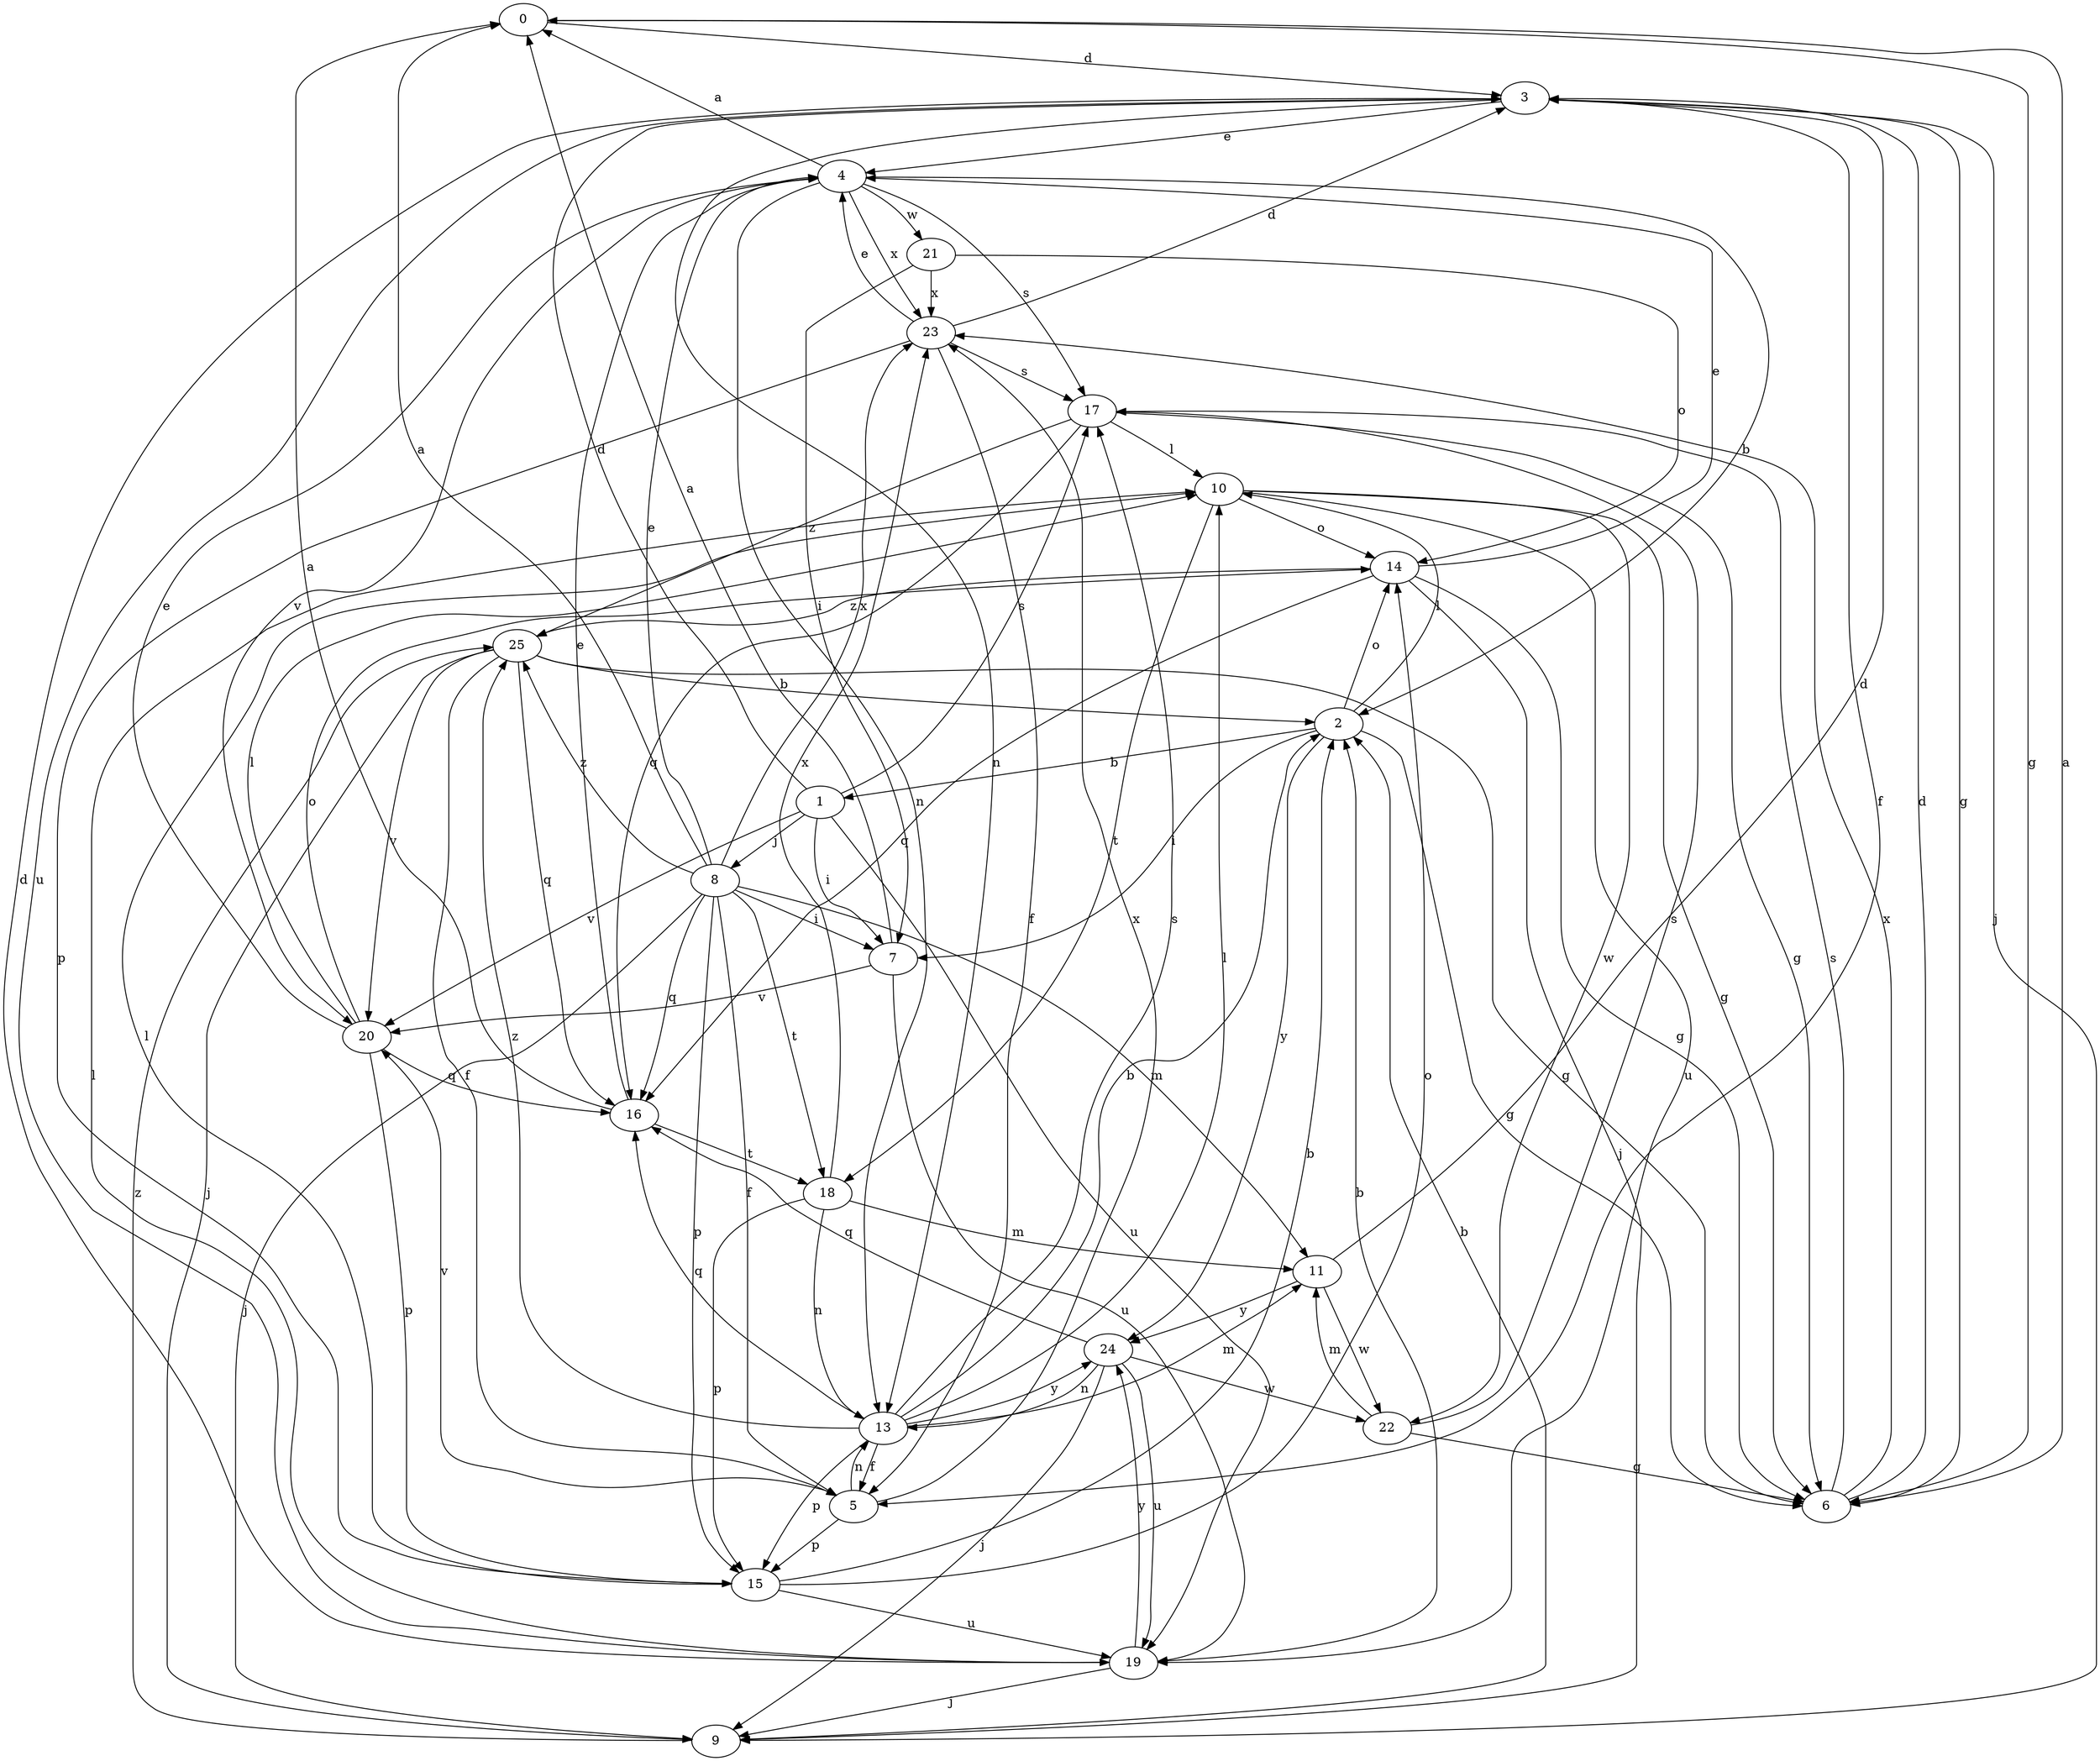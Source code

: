 strict digraph  {
0;
1;
2;
3;
4;
5;
6;
7;
8;
9;
10;
11;
13;
14;
15;
16;
17;
18;
19;
20;
21;
22;
23;
24;
25;
0 -> 3  [label=d];
0 -> 6  [label=g];
1 -> 3  [label=d];
1 -> 7  [label=i];
1 -> 8  [label=j];
1 -> 17  [label=s];
1 -> 19  [label=u];
1 -> 20  [label=v];
2 -> 1  [label=b];
2 -> 6  [label=g];
2 -> 7  [label=i];
2 -> 10  [label=l];
2 -> 14  [label=o];
2 -> 24  [label=y];
3 -> 4  [label=e];
3 -> 5  [label=f];
3 -> 6  [label=g];
3 -> 9  [label=j];
3 -> 13  [label=n];
3 -> 19  [label=u];
4 -> 0  [label=a];
4 -> 2  [label=b];
4 -> 13  [label=n];
4 -> 17  [label=s];
4 -> 20  [label=v];
4 -> 21  [label=w];
4 -> 23  [label=x];
5 -> 13  [label=n];
5 -> 15  [label=p];
5 -> 20  [label=v];
5 -> 23  [label=x];
6 -> 0  [label=a];
6 -> 3  [label=d];
6 -> 17  [label=s];
6 -> 23  [label=x];
7 -> 0  [label=a];
7 -> 19  [label=u];
7 -> 20  [label=v];
8 -> 0  [label=a];
8 -> 4  [label=e];
8 -> 5  [label=f];
8 -> 7  [label=i];
8 -> 9  [label=j];
8 -> 11  [label=m];
8 -> 15  [label=p];
8 -> 16  [label=q];
8 -> 18  [label=t];
8 -> 23  [label=x];
8 -> 25  [label=z];
9 -> 2  [label=b];
9 -> 25  [label=z];
10 -> 6  [label=g];
10 -> 14  [label=o];
10 -> 18  [label=t];
10 -> 19  [label=u];
10 -> 22  [label=w];
11 -> 3  [label=d];
11 -> 22  [label=w];
11 -> 24  [label=y];
13 -> 2  [label=b];
13 -> 5  [label=f];
13 -> 10  [label=l];
13 -> 11  [label=m];
13 -> 15  [label=p];
13 -> 16  [label=q];
13 -> 17  [label=s];
13 -> 24  [label=y];
13 -> 25  [label=z];
14 -> 4  [label=e];
14 -> 6  [label=g];
14 -> 9  [label=j];
14 -> 16  [label=q];
14 -> 25  [label=z];
15 -> 2  [label=b];
15 -> 10  [label=l];
15 -> 14  [label=o];
15 -> 19  [label=u];
16 -> 0  [label=a];
16 -> 4  [label=e];
16 -> 18  [label=t];
17 -> 6  [label=g];
17 -> 10  [label=l];
17 -> 16  [label=q];
17 -> 25  [label=z];
18 -> 11  [label=m];
18 -> 13  [label=n];
18 -> 15  [label=p];
18 -> 23  [label=x];
19 -> 2  [label=b];
19 -> 3  [label=d];
19 -> 9  [label=j];
19 -> 10  [label=l];
19 -> 24  [label=y];
20 -> 4  [label=e];
20 -> 10  [label=l];
20 -> 14  [label=o];
20 -> 15  [label=p];
20 -> 16  [label=q];
21 -> 7  [label=i];
21 -> 14  [label=o];
21 -> 23  [label=x];
22 -> 6  [label=g];
22 -> 11  [label=m];
22 -> 17  [label=s];
23 -> 3  [label=d];
23 -> 4  [label=e];
23 -> 5  [label=f];
23 -> 15  [label=p];
23 -> 17  [label=s];
24 -> 9  [label=j];
24 -> 13  [label=n];
24 -> 16  [label=q];
24 -> 19  [label=u];
24 -> 22  [label=w];
25 -> 2  [label=b];
25 -> 5  [label=f];
25 -> 6  [label=g];
25 -> 9  [label=j];
25 -> 16  [label=q];
25 -> 20  [label=v];
}
